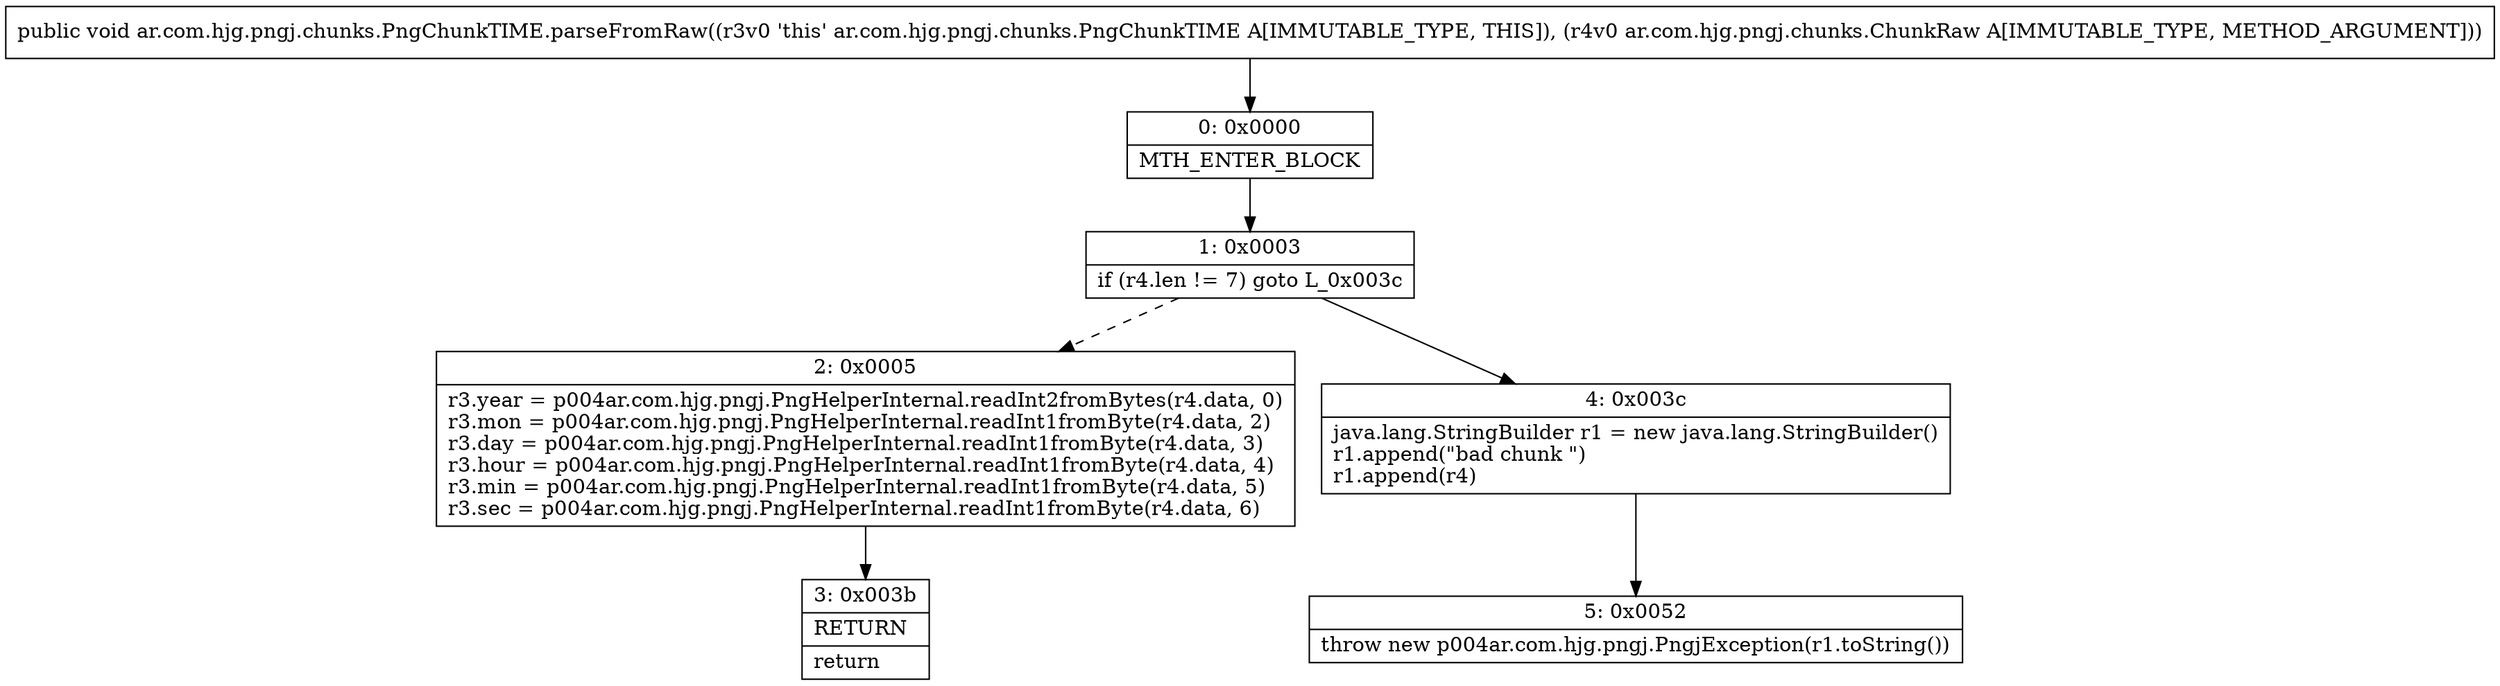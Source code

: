digraph "CFG forar.com.hjg.pngj.chunks.PngChunkTIME.parseFromRaw(Lar\/com\/hjg\/pngj\/chunks\/ChunkRaw;)V" {
Node_0 [shape=record,label="{0\:\ 0x0000|MTH_ENTER_BLOCK\l}"];
Node_1 [shape=record,label="{1\:\ 0x0003|if (r4.len != 7) goto L_0x003c\l}"];
Node_2 [shape=record,label="{2\:\ 0x0005|r3.year = p004ar.com.hjg.pngj.PngHelperInternal.readInt2fromBytes(r4.data, 0)\lr3.mon = p004ar.com.hjg.pngj.PngHelperInternal.readInt1fromByte(r4.data, 2)\lr3.day = p004ar.com.hjg.pngj.PngHelperInternal.readInt1fromByte(r4.data, 3)\lr3.hour = p004ar.com.hjg.pngj.PngHelperInternal.readInt1fromByte(r4.data, 4)\lr3.min = p004ar.com.hjg.pngj.PngHelperInternal.readInt1fromByte(r4.data, 5)\lr3.sec = p004ar.com.hjg.pngj.PngHelperInternal.readInt1fromByte(r4.data, 6)\l}"];
Node_3 [shape=record,label="{3\:\ 0x003b|RETURN\l|return\l}"];
Node_4 [shape=record,label="{4\:\ 0x003c|java.lang.StringBuilder r1 = new java.lang.StringBuilder()\lr1.append(\"bad chunk \")\lr1.append(r4)\l}"];
Node_5 [shape=record,label="{5\:\ 0x0052|throw new p004ar.com.hjg.pngj.PngjException(r1.toString())\l}"];
MethodNode[shape=record,label="{public void ar.com.hjg.pngj.chunks.PngChunkTIME.parseFromRaw((r3v0 'this' ar.com.hjg.pngj.chunks.PngChunkTIME A[IMMUTABLE_TYPE, THIS]), (r4v0 ar.com.hjg.pngj.chunks.ChunkRaw A[IMMUTABLE_TYPE, METHOD_ARGUMENT])) }"];
MethodNode -> Node_0;
Node_0 -> Node_1;
Node_1 -> Node_2[style=dashed];
Node_1 -> Node_4;
Node_2 -> Node_3;
Node_4 -> Node_5;
}

